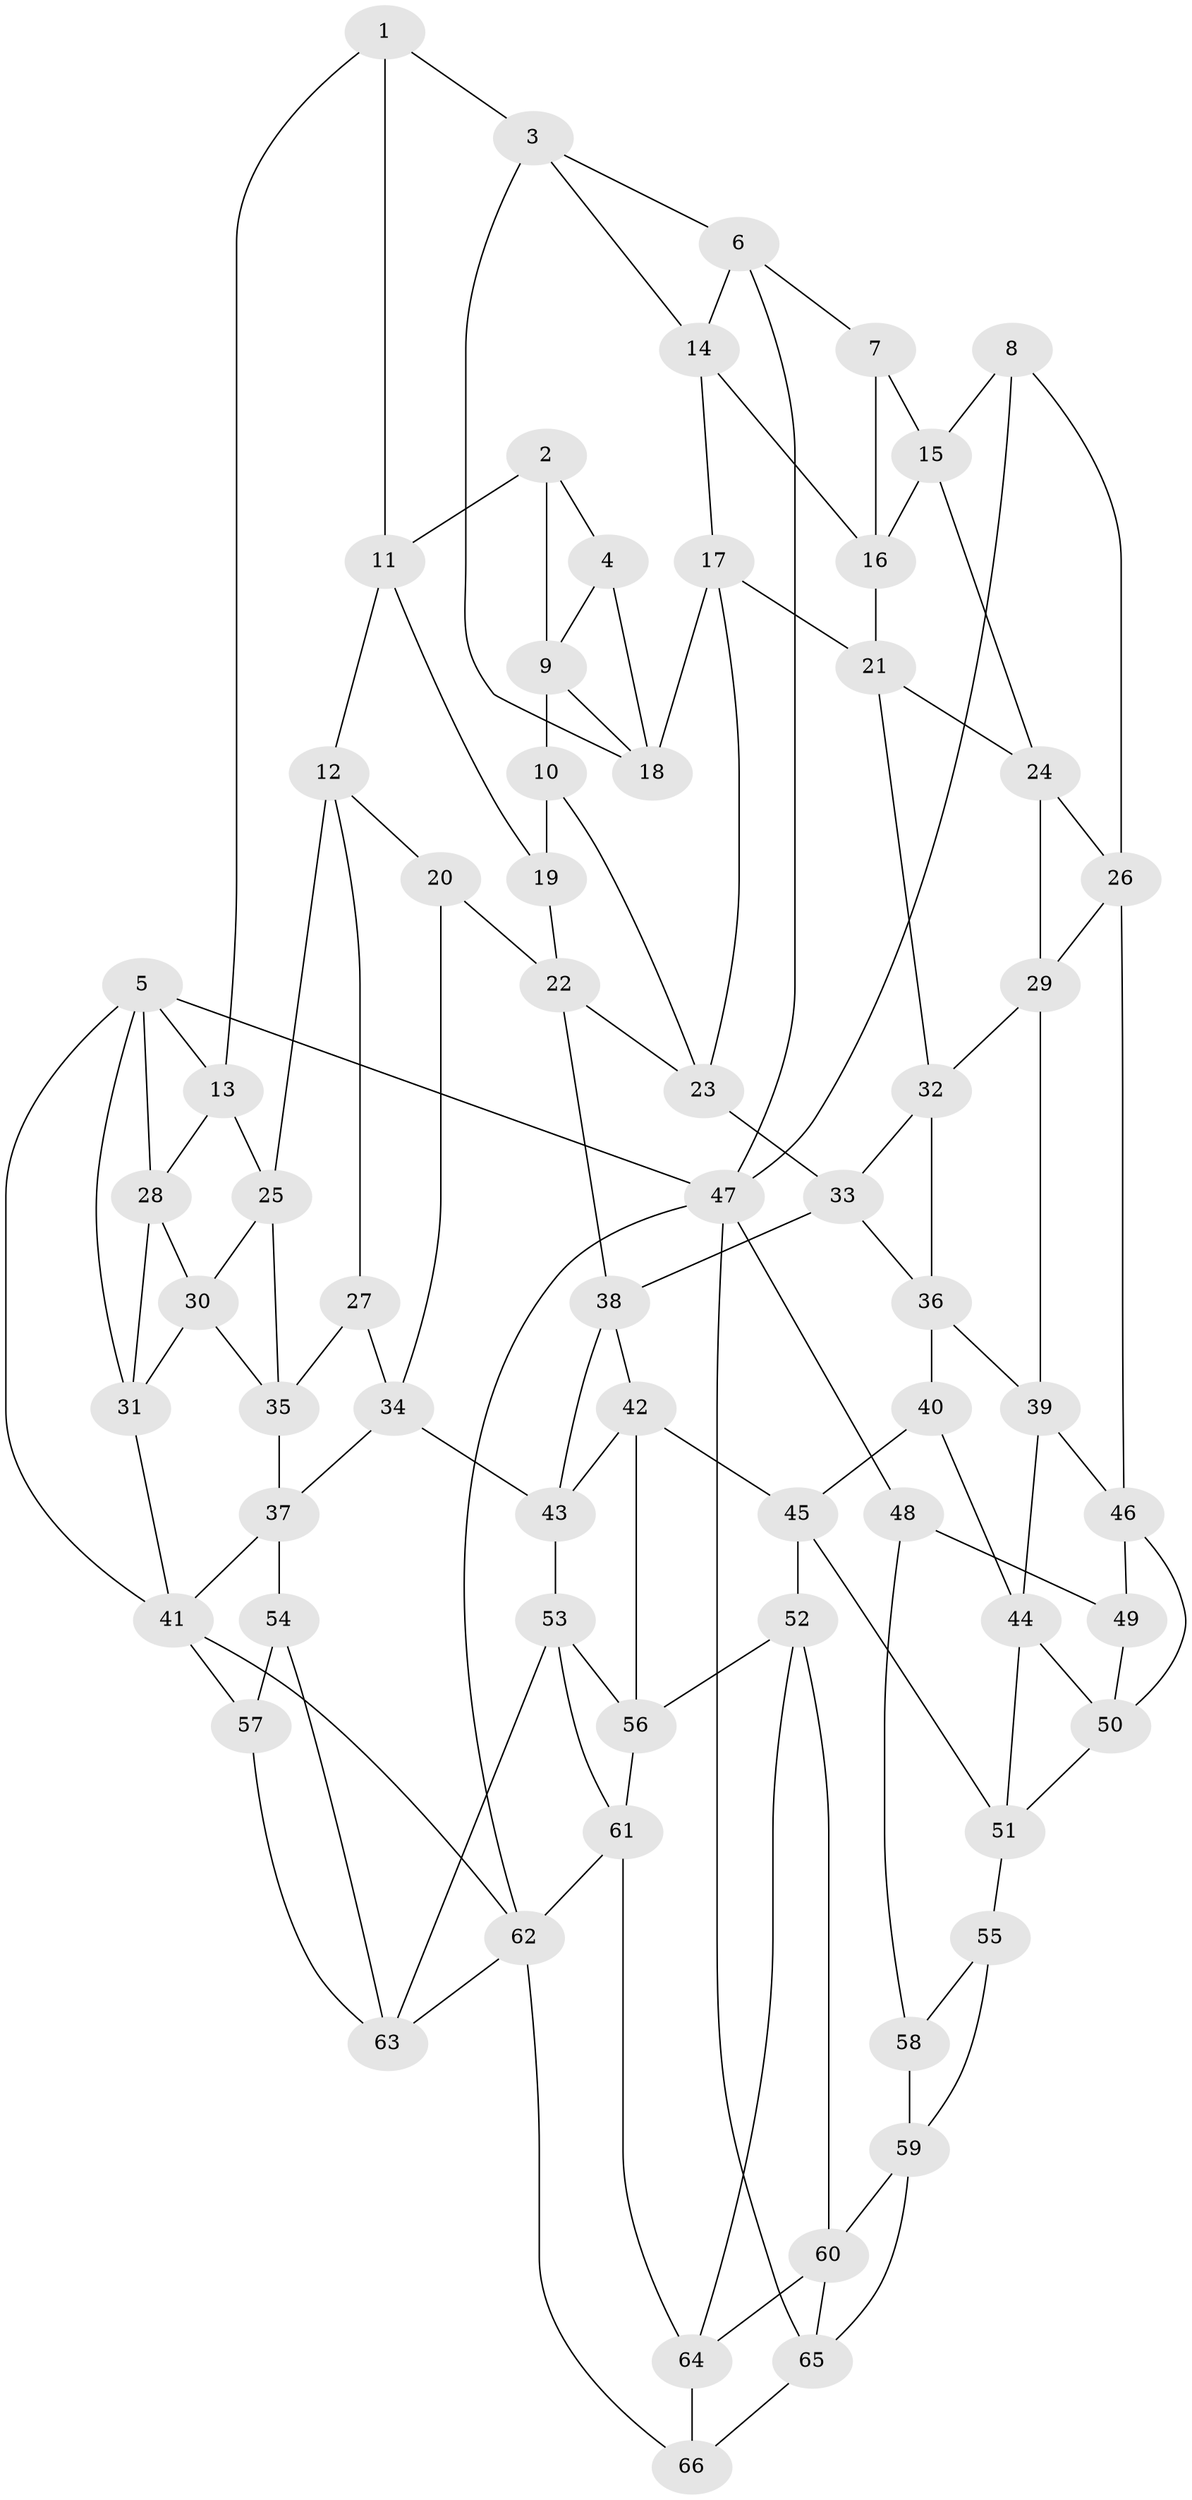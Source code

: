 // original degree distribution, {3: 0.015267175572519083, 5: 0.5801526717557252, 4: 0.21374045801526717, 6: 0.19083969465648856}
// Generated by graph-tools (version 1.1) at 2025/51/03/09/25 03:51:05]
// undirected, 66 vertices, 126 edges
graph export_dot {
graph [start="1"]
  node [color=gray90,style=filled];
  1;
  2;
  3;
  4;
  5;
  6;
  7;
  8;
  9;
  10;
  11;
  12;
  13;
  14;
  15;
  16;
  17;
  18;
  19;
  20;
  21;
  22;
  23;
  24;
  25;
  26;
  27;
  28;
  29;
  30;
  31;
  32;
  33;
  34;
  35;
  36;
  37;
  38;
  39;
  40;
  41;
  42;
  43;
  44;
  45;
  46;
  47;
  48;
  49;
  50;
  51;
  52;
  53;
  54;
  55;
  56;
  57;
  58;
  59;
  60;
  61;
  62;
  63;
  64;
  65;
  66;
  1 -- 3 [weight=1.0];
  1 -- 11 [weight=1.0];
  1 -- 13 [weight=1.0];
  2 -- 4 [weight=1.0];
  2 -- 9 [weight=1.0];
  2 -- 11 [weight=1.0];
  3 -- 6 [weight=1.0];
  3 -- 14 [weight=1.0];
  3 -- 18 [weight=1.0];
  4 -- 9 [weight=1.0];
  4 -- 18 [weight=1.0];
  5 -- 13 [weight=1.0];
  5 -- 28 [weight=1.0];
  5 -- 31 [weight=1.0];
  5 -- 41 [weight=1.0];
  5 -- 47 [weight=1.0];
  6 -- 7 [weight=1.0];
  6 -- 14 [weight=1.0];
  6 -- 47 [weight=1.0];
  7 -- 15 [weight=1.0];
  7 -- 16 [weight=1.0];
  8 -- 15 [weight=1.0];
  8 -- 26 [weight=1.0];
  8 -- 47 [weight=1.0];
  9 -- 10 [weight=1.0];
  9 -- 18 [weight=1.0];
  10 -- 19 [weight=2.0];
  10 -- 23 [weight=1.0];
  11 -- 12 [weight=1.0];
  11 -- 19 [weight=1.0];
  12 -- 20 [weight=1.0];
  12 -- 25 [weight=1.0];
  12 -- 27 [weight=1.0];
  13 -- 25 [weight=1.0];
  13 -- 28 [weight=1.0];
  14 -- 16 [weight=1.0];
  14 -- 17 [weight=1.0];
  15 -- 16 [weight=1.0];
  15 -- 24 [weight=1.0];
  16 -- 21 [weight=1.0];
  17 -- 18 [weight=1.0];
  17 -- 21 [weight=1.0];
  17 -- 23 [weight=1.0];
  19 -- 22 [weight=1.0];
  20 -- 22 [weight=1.0];
  20 -- 34 [weight=1.0];
  21 -- 24 [weight=1.0];
  21 -- 32 [weight=1.0];
  22 -- 23 [weight=1.0];
  22 -- 38 [weight=1.0];
  23 -- 33 [weight=1.0];
  24 -- 26 [weight=1.0];
  24 -- 29 [weight=1.0];
  25 -- 30 [weight=1.0];
  25 -- 35 [weight=1.0];
  26 -- 29 [weight=1.0];
  26 -- 46 [weight=1.0];
  27 -- 34 [weight=1.0];
  27 -- 35 [weight=1.0];
  28 -- 30 [weight=1.0];
  28 -- 31 [weight=1.0];
  29 -- 32 [weight=1.0];
  29 -- 39 [weight=1.0];
  30 -- 31 [weight=1.0];
  30 -- 35 [weight=1.0];
  31 -- 41 [weight=1.0];
  32 -- 33 [weight=1.0];
  32 -- 36 [weight=1.0];
  33 -- 36 [weight=1.0];
  33 -- 38 [weight=1.0];
  34 -- 37 [weight=1.0];
  34 -- 43 [weight=1.0];
  35 -- 37 [weight=1.0];
  36 -- 39 [weight=1.0];
  36 -- 40 [weight=1.0];
  37 -- 41 [weight=1.0];
  37 -- 54 [weight=1.0];
  38 -- 42 [weight=1.0];
  38 -- 43 [weight=1.0];
  39 -- 44 [weight=1.0];
  39 -- 46 [weight=1.0];
  40 -- 44 [weight=1.0];
  40 -- 45 [weight=1.0];
  41 -- 57 [weight=1.0];
  41 -- 62 [weight=1.0];
  42 -- 43 [weight=1.0];
  42 -- 45 [weight=1.0];
  42 -- 56 [weight=1.0];
  43 -- 53 [weight=1.0];
  44 -- 50 [weight=1.0];
  44 -- 51 [weight=1.0];
  45 -- 51 [weight=1.0];
  45 -- 52 [weight=1.0];
  46 -- 49 [weight=1.0];
  46 -- 50 [weight=1.0];
  47 -- 48 [weight=1.0];
  47 -- 62 [weight=1.0];
  47 -- 65 [weight=1.0];
  48 -- 49 [weight=1.0];
  48 -- 58 [weight=2.0];
  49 -- 50 [weight=1.0];
  50 -- 51 [weight=1.0];
  51 -- 55 [weight=1.0];
  52 -- 56 [weight=1.0];
  52 -- 60 [weight=1.0];
  52 -- 64 [weight=1.0];
  53 -- 56 [weight=1.0];
  53 -- 61 [weight=1.0];
  53 -- 63 [weight=1.0];
  54 -- 57 [weight=2.0];
  54 -- 63 [weight=1.0];
  55 -- 58 [weight=1.0];
  55 -- 59 [weight=1.0];
  56 -- 61 [weight=1.0];
  57 -- 63 [weight=1.0];
  58 -- 59 [weight=1.0];
  59 -- 60 [weight=1.0];
  59 -- 65 [weight=1.0];
  60 -- 64 [weight=1.0];
  60 -- 65 [weight=1.0];
  61 -- 62 [weight=1.0];
  61 -- 64 [weight=1.0];
  62 -- 63 [weight=1.0];
  62 -- 66 [weight=1.0];
  64 -- 66 [weight=1.0];
  65 -- 66 [weight=1.0];
}

